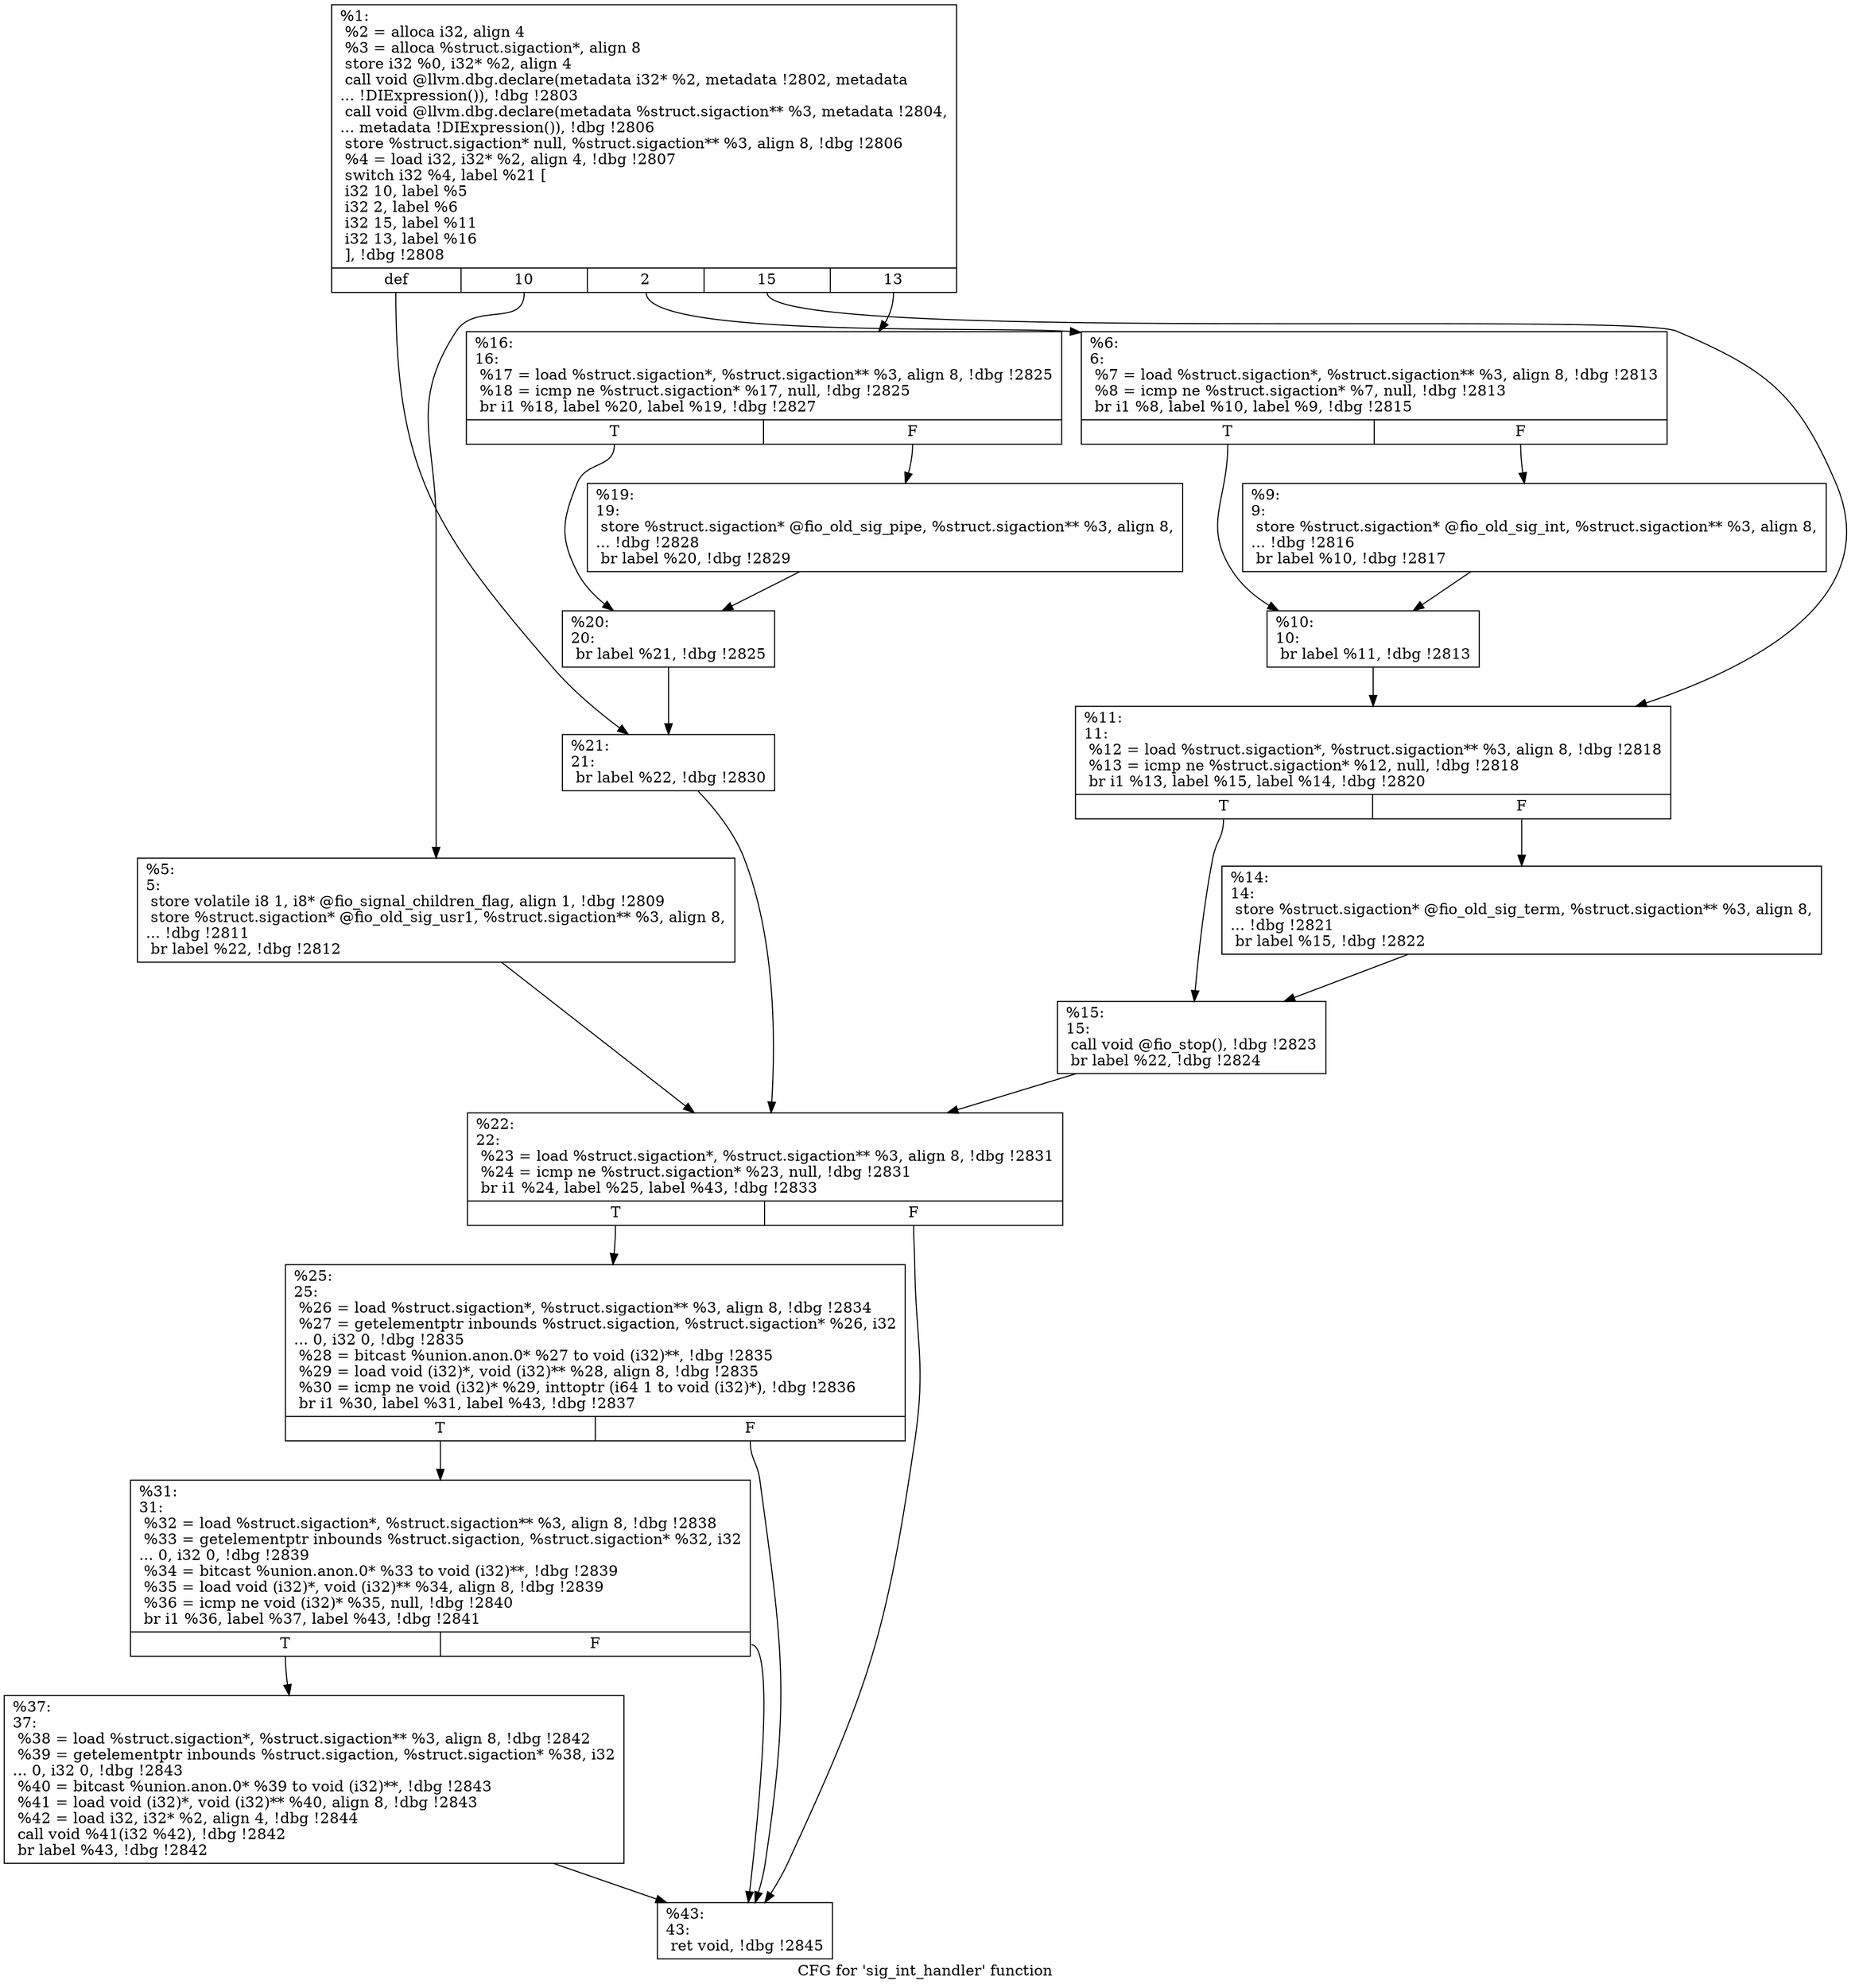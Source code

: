 digraph "CFG for 'sig_int_handler' function" {
	label="CFG for 'sig_int_handler' function";

	Node0x556851301b70 [shape=record,label="{%1:\l  %2 = alloca i32, align 4\l  %3 = alloca %struct.sigaction*, align 8\l  store i32 %0, i32* %2, align 4\l  call void @llvm.dbg.declare(metadata i32* %2, metadata !2802, metadata\l... !DIExpression()), !dbg !2803\l  call void @llvm.dbg.declare(metadata %struct.sigaction** %3, metadata !2804,\l... metadata !DIExpression()), !dbg !2806\l  store %struct.sigaction* null, %struct.sigaction** %3, align 8, !dbg !2806\l  %4 = load i32, i32* %2, align 4, !dbg !2807\l  switch i32 %4, label %21 [\l    i32 10, label %5\l    i32 2, label %6\l    i32 15, label %11\l    i32 13, label %16\l  ], !dbg !2808\l|{<s0>def|<s1>10|<s2>2|<s3>15|<s4>13}}"];
	Node0x556851301b70:s0 -> Node0x556851306090;
	Node0x556851301b70:s1 -> Node0x556851305d70;
	Node0x556851301b70:s2 -> Node0x556851305dc0;
	Node0x556851301b70:s3 -> Node0x556851305eb0;
	Node0x556851301b70:s4 -> Node0x556851305fa0;
	Node0x556851305d70 [shape=record,label="{%5:\l5:                                                \l  store volatile i8 1, i8* @fio_signal_children_flag, align 1, !dbg !2809\l  store %struct.sigaction* @fio_old_sig_usr1, %struct.sigaction** %3, align 8,\l... !dbg !2811\l  br label %22, !dbg !2812\l}"];
	Node0x556851305d70 -> Node0x5568513060e0;
	Node0x556851305dc0 [shape=record,label="{%6:\l6:                                                \l  %7 = load %struct.sigaction*, %struct.sigaction** %3, align 8, !dbg !2813\l  %8 = icmp ne %struct.sigaction* %7, null, !dbg !2813\l  br i1 %8, label %10, label %9, !dbg !2815\l|{<s0>T|<s1>F}}"];
	Node0x556851305dc0:s0 -> Node0x556851305e60;
	Node0x556851305dc0:s1 -> Node0x556851305e10;
	Node0x556851305e10 [shape=record,label="{%9:\l9:                                                \l  store %struct.sigaction* @fio_old_sig_int, %struct.sigaction** %3, align 8,\l... !dbg !2816\l  br label %10, !dbg !2817\l}"];
	Node0x556851305e10 -> Node0x556851305e60;
	Node0x556851305e60 [shape=record,label="{%10:\l10:                                               \l  br label %11, !dbg !2813\l}"];
	Node0x556851305e60 -> Node0x556851305eb0;
	Node0x556851305eb0 [shape=record,label="{%11:\l11:                                               \l  %12 = load %struct.sigaction*, %struct.sigaction** %3, align 8, !dbg !2818\l  %13 = icmp ne %struct.sigaction* %12, null, !dbg !2818\l  br i1 %13, label %15, label %14, !dbg !2820\l|{<s0>T|<s1>F}}"];
	Node0x556851305eb0:s0 -> Node0x556851305f50;
	Node0x556851305eb0:s1 -> Node0x556851305f00;
	Node0x556851305f00 [shape=record,label="{%14:\l14:                                               \l  store %struct.sigaction* @fio_old_sig_term, %struct.sigaction** %3, align 8,\l... !dbg !2821\l  br label %15, !dbg !2822\l}"];
	Node0x556851305f00 -> Node0x556851305f50;
	Node0x556851305f50 [shape=record,label="{%15:\l15:                                               \l  call void @fio_stop(), !dbg !2823\l  br label %22, !dbg !2824\l}"];
	Node0x556851305f50 -> Node0x5568513060e0;
	Node0x556851305fa0 [shape=record,label="{%16:\l16:                                               \l  %17 = load %struct.sigaction*, %struct.sigaction** %3, align 8, !dbg !2825\l  %18 = icmp ne %struct.sigaction* %17, null, !dbg !2825\l  br i1 %18, label %20, label %19, !dbg !2827\l|{<s0>T|<s1>F}}"];
	Node0x556851305fa0:s0 -> Node0x556851306040;
	Node0x556851305fa0:s1 -> Node0x556851305ff0;
	Node0x556851305ff0 [shape=record,label="{%19:\l19:                                               \l  store %struct.sigaction* @fio_old_sig_pipe, %struct.sigaction** %3, align 8,\l... !dbg !2828\l  br label %20, !dbg !2829\l}"];
	Node0x556851305ff0 -> Node0x556851306040;
	Node0x556851306040 [shape=record,label="{%20:\l20:                                               \l  br label %21, !dbg !2825\l}"];
	Node0x556851306040 -> Node0x556851306090;
	Node0x556851306090 [shape=record,label="{%21:\l21:                                               \l  br label %22, !dbg !2830\l}"];
	Node0x556851306090 -> Node0x5568513060e0;
	Node0x5568513060e0 [shape=record,label="{%22:\l22:                                               \l  %23 = load %struct.sigaction*, %struct.sigaction** %3, align 8, !dbg !2831\l  %24 = icmp ne %struct.sigaction* %23, null, !dbg !2831\l  br i1 %24, label %25, label %43, !dbg !2833\l|{<s0>T|<s1>F}}"];
	Node0x5568513060e0:s0 -> Node0x556851306130;
	Node0x5568513060e0:s1 -> Node0x556851306220;
	Node0x556851306130 [shape=record,label="{%25:\l25:                                               \l  %26 = load %struct.sigaction*, %struct.sigaction** %3, align 8, !dbg !2834\l  %27 = getelementptr inbounds %struct.sigaction, %struct.sigaction* %26, i32\l... 0, i32 0, !dbg !2835\l  %28 = bitcast %union.anon.0* %27 to void (i32)**, !dbg !2835\l  %29 = load void (i32)*, void (i32)** %28, align 8, !dbg !2835\l  %30 = icmp ne void (i32)* %29, inttoptr (i64 1 to void (i32)*), !dbg !2836\l  br i1 %30, label %31, label %43, !dbg !2837\l|{<s0>T|<s1>F}}"];
	Node0x556851306130:s0 -> Node0x556851306180;
	Node0x556851306130:s1 -> Node0x556851306220;
	Node0x556851306180 [shape=record,label="{%31:\l31:                                               \l  %32 = load %struct.sigaction*, %struct.sigaction** %3, align 8, !dbg !2838\l  %33 = getelementptr inbounds %struct.sigaction, %struct.sigaction* %32, i32\l... 0, i32 0, !dbg !2839\l  %34 = bitcast %union.anon.0* %33 to void (i32)**, !dbg !2839\l  %35 = load void (i32)*, void (i32)** %34, align 8, !dbg !2839\l  %36 = icmp ne void (i32)* %35, null, !dbg !2840\l  br i1 %36, label %37, label %43, !dbg !2841\l|{<s0>T|<s1>F}}"];
	Node0x556851306180:s0 -> Node0x5568513061d0;
	Node0x556851306180:s1 -> Node0x556851306220;
	Node0x5568513061d0 [shape=record,label="{%37:\l37:                                               \l  %38 = load %struct.sigaction*, %struct.sigaction** %3, align 8, !dbg !2842\l  %39 = getelementptr inbounds %struct.sigaction, %struct.sigaction* %38, i32\l... 0, i32 0, !dbg !2843\l  %40 = bitcast %union.anon.0* %39 to void (i32)**, !dbg !2843\l  %41 = load void (i32)*, void (i32)** %40, align 8, !dbg !2843\l  %42 = load i32, i32* %2, align 4, !dbg !2844\l  call void %41(i32 %42), !dbg !2842\l  br label %43, !dbg !2842\l}"];
	Node0x5568513061d0 -> Node0x556851306220;
	Node0x556851306220 [shape=record,label="{%43:\l43:                                               \l  ret void, !dbg !2845\l}"];
}
